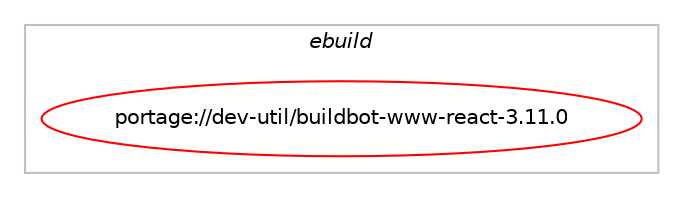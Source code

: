 digraph prolog {

# *************
# Graph options
# *************

newrank=true;
concentrate=true;
compound=true;
graph [rankdir=LR,fontname=Helvetica,fontsize=10,ranksep=1.5];#, ranksep=2.5, nodesep=0.2];
edge  [arrowhead=vee];
node  [fontname=Helvetica,fontsize=10];

# **********
# The ebuild
# **********

subgraph cluster_leftcol {
color=gray;
label=<<i>ebuild</i>>;
id [label="portage://dev-util/buildbot-www-react-3.11.0", color=red, width=4, href="../dev-util/buildbot-www-react-3.11.0.svg"];
}

# ****************
# The dependencies
# ****************

subgraph cluster_midcol {
color=gray;
label=<<i>dependencies</i>>;
subgraph cluster_compile {
fillcolor="#eeeeee";
style=filled;
label=<<i>compile</i>>;
}
subgraph cluster_compileandrun {
fillcolor="#eeeeee";
style=filled;
label=<<i>compile and run</i>>;
}
subgraph cluster_run {
fillcolor="#eeeeee";
style=filled;
label=<<i>run</i>>;
# *** BEGIN UNKNOWN DEPENDENCY TYPE (TODO) ***
# id -> equal(use_conditional_group(positive,python_targets_python3_10,portage://dev-util/buildbot-www-react-3.11.0,[package_dependency(portage://dev-util/buildbot-www-react-3.11.0,run,no,dev-lang,python,none,[,,],[slot(3.10)],[use(enable(sqlite),none)])]))
# *** END UNKNOWN DEPENDENCY TYPE (TODO) ***

# *** BEGIN UNKNOWN DEPENDENCY TYPE (TODO) ***
# id -> equal(use_conditional_group(positive,python_targets_python3_11,portage://dev-util/buildbot-www-react-3.11.0,[package_dependency(portage://dev-util/buildbot-www-react-3.11.0,run,no,dev-lang,python,none,[,,],[slot(3.11)],[use(enable(sqlite),none)])]))
# *** END UNKNOWN DEPENDENCY TYPE (TODO) ***

# *** BEGIN UNKNOWN DEPENDENCY TYPE (TODO) ***
# id -> equal(use_conditional_group(positive,python_targets_python3_12,portage://dev-util/buildbot-www-react-3.11.0,[package_dependency(portage://dev-util/buildbot-www-react-3.11.0,run,no,dev-lang,python,none,[,,],[slot(3.12)],[use(enable(sqlite),none)])]))
# *** END UNKNOWN DEPENDENCY TYPE (TODO) ***

# *** BEGIN UNKNOWN DEPENDENCY TYPE (TODO) ***
# id -> equal(package_dependency(portage://dev-util/buildbot-www-react-3.11.0,run,no,dev-util,buildbot-pkg,tilde,[3.11.0,,,3.11.0],[],[use(optenable(python_targets_python3_10),negative),use(optenable(python_targets_python3_11),negative),use(optenable(python_targets_python3_12),negative)]))
# *** END UNKNOWN DEPENDENCY TYPE (TODO) ***

}
}

# **************
# The candidates
# **************

subgraph cluster_choices {
rank=same;
color=gray;
label=<<i>candidates</i>>;

}

}
